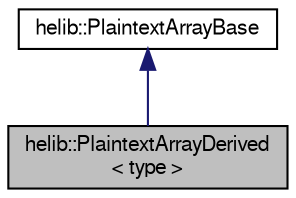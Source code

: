 digraph "helib::PlaintextArrayDerived&lt; type &gt;"
{
  edge [fontname="FreeSans",fontsize="10",labelfontname="FreeSans",labelfontsize="10"];
  node [fontname="FreeSans",fontsize="10",shape=record];
  Node0 [label="helib::PlaintextArrayDerived\l\< type \>",height=0.2,width=0.4,color="black", fillcolor="grey75", style="filled", fontcolor="black"];
  Node1 -> Node0 [dir="back",color="midnightblue",fontsize="10",style="solid"];
  Node1 [label="helib::PlaintextArrayBase",height=0.2,width=0.4,color="black", fillcolor="white", style="filled",URL="$classhelib_1_1_plaintext_array_base.html"];
}
